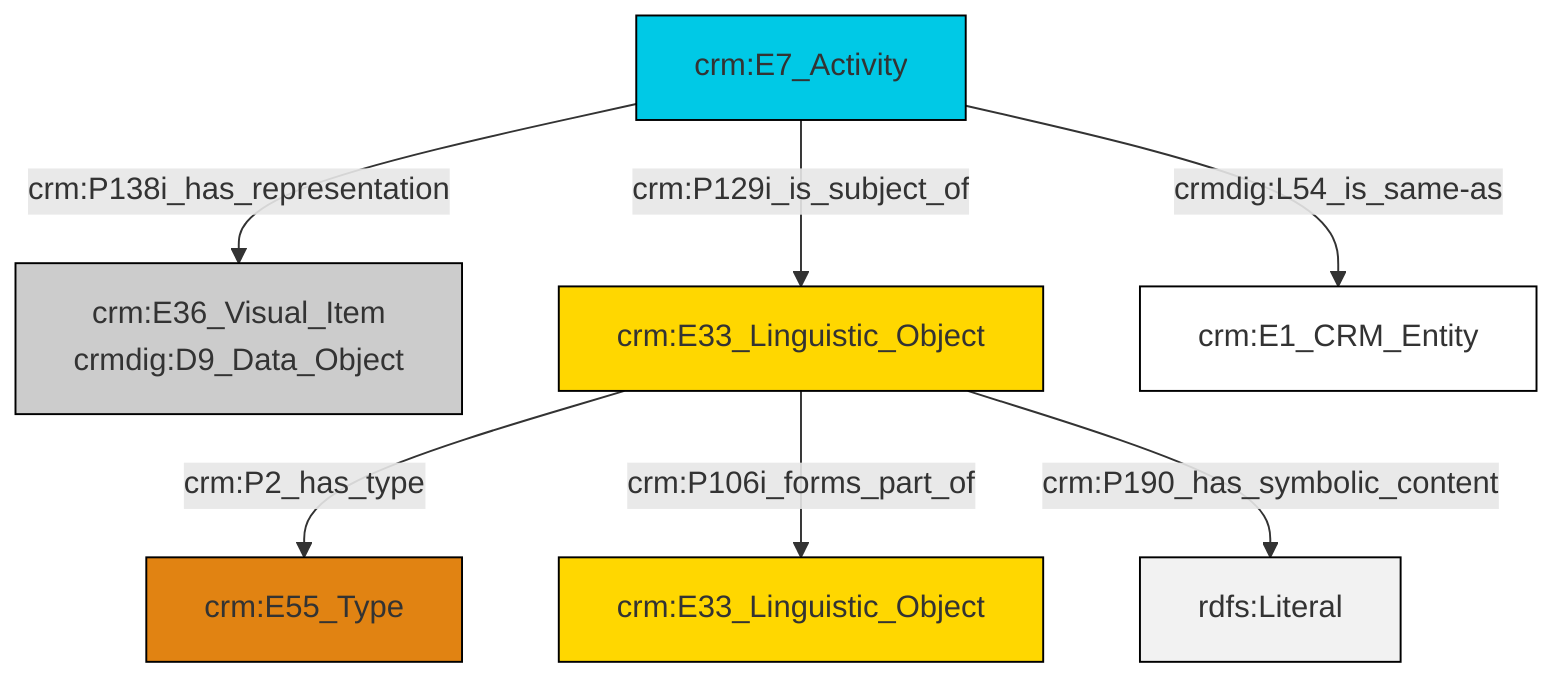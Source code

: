 graph TD
classDef Literal fill:#f2f2f2,stroke:#000000;
classDef CRM_Entity fill:#FFFFFF,stroke:#000000;
classDef Temporal_Entity fill:#00C9E6, stroke:#000000;
classDef Type fill:#E18312, stroke:#000000;
classDef Time-Span fill:#2C9C91, stroke:#000000;
classDef Appellation fill:#FFEB7F, stroke:#000000;
classDef Place fill:#008836, stroke:#000000;
classDef Persistent_Item fill:#B266B2, stroke:#000000;
classDef Conceptual_Object fill:#FFD700, stroke:#000000;
classDef Physical_Thing fill:#D2B48C, stroke:#000000;
classDef Actor fill:#f58aad, stroke:#000000;
classDef PC_Classes fill:#4ce600, stroke:#000000;
classDef Multi fill:#cccccc,stroke:#000000;

0["crm:E7_Activity"]:::Temporal_Entity -->|crm:P138i_has_representation| 1["crm:E36_Visual_Item<br>crmdig:D9_Data_Object"]:::Multi
2["crm:E33_Linguistic_Object"]:::Conceptual_Object -->|crm:P2_has_type| 3["crm:E55_Type"]:::Type
2["crm:E33_Linguistic_Object"]:::Conceptual_Object -->|crm:P106i_forms_part_of| 5["crm:E33_Linguistic_Object"]:::Conceptual_Object
2["crm:E33_Linguistic_Object"]:::Conceptual_Object -->|crm:P190_has_symbolic_content| 14[rdfs:Literal]:::Literal
0["crm:E7_Activity"]:::Temporal_Entity -->|crmdig:L54_is_same-as| 8["crm:E1_CRM_Entity"]:::CRM_Entity
0["crm:E7_Activity"]:::Temporal_Entity -->|crm:P129i_is_subject_of| 2["crm:E33_Linguistic_Object"]:::Conceptual_Object